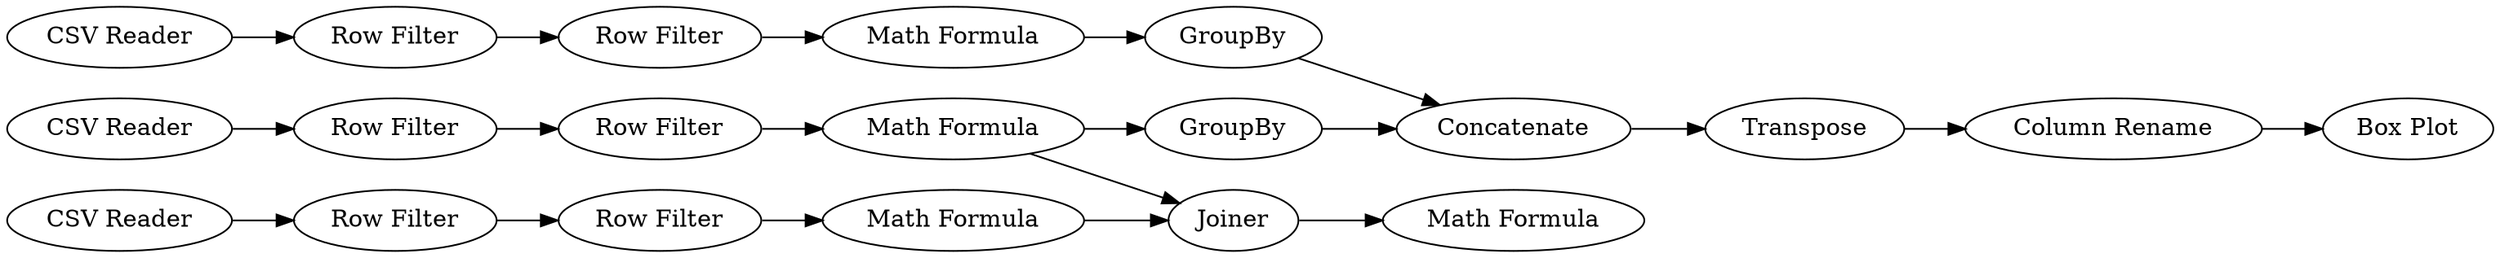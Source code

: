 digraph {
	"-7381441727267965369_30" [label="Row Filter"]
	"-7381441727267965369_22" [label="Box Plot"]
	"-7381441727267965369_28" [label="Math Formula"]
	"-7381441727267965369_14" [label="Math Formula"]
	"-7381441727267965369_6" [label="Row Filter"]
	"-7381441727267965369_31" [label="Math Formula"]
	"-7381441727267965369_4" [label="Row Filter"]
	"-7381441727267965369_2" [label="CSV Reader"]
	"-7381441727267965369_24" [label="Column Rename"]
	"-7381441727267965369_8" [label="Row Filter"]
	"-7381441727267965369_23" [label=Transpose]
	"-7381441727267965369_26" [label="Row Filter"]
	"-7381441727267965369_10" [label="Math Formula"]
	"-7381441727267965369_7" [label="Row Filter"]
	"-7381441727267965369_13" [label=Concatenate]
	"-7381441727267965369_12" [label=GroupBy]
	"-7381441727267965369_27" [label=Joiner]
	"-7381441727267965369_1" [label="CSV Reader"]
	"-7381441727267965369_25" [label="CSV Reader"]
	"-7381441727267965369_15" [label=GroupBy]
	"-7381441727267965369_25" -> "-7381441727267965369_26"
	"-7381441727267965369_27" -> "-7381441727267965369_31"
	"-7381441727267965369_24" -> "-7381441727267965369_22"
	"-7381441727267965369_8" -> "-7381441727267965369_14"
	"-7381441727267965369_30" -> "-7381441727267965369_28"
	"-7381441727267965369_2" -> "-7381441727267965369_7"
	"-7381441727267965369_4" -> "-7381441727267965369_6"
	"-7381441727267965369_14" -> "-7381441727267965369_27"
	"-7381441727267965369_12" -> "-7381441727267965369_13"
	"-7381441727267965369_13" -> "-7381441727267965369_23"
	"-7381441727267965369_10" -> "-7381441727267965369_12"
	"-7381441727267965369_6" -> "-7381441727267965369_10"
	"-7381441727267965369_14" -> "-7381441727267965369_15"
	"-7381441727267965369_7" -> "-7381441727267965369_8"
	"-7381441727267965369_28" -> "-7381441727267965369_27"
	"-7381441727267965369_23" -> "-7381441727267965369_24"
	"-7381441727267965369_1" -> "-7381441727267965369_4"
	"-7381441727267965369_15" -> "-7381441727267965369_13"
	"-7381441727267965369_26" -> "-7381441727267965369_30"
	rankdir=LR
}
